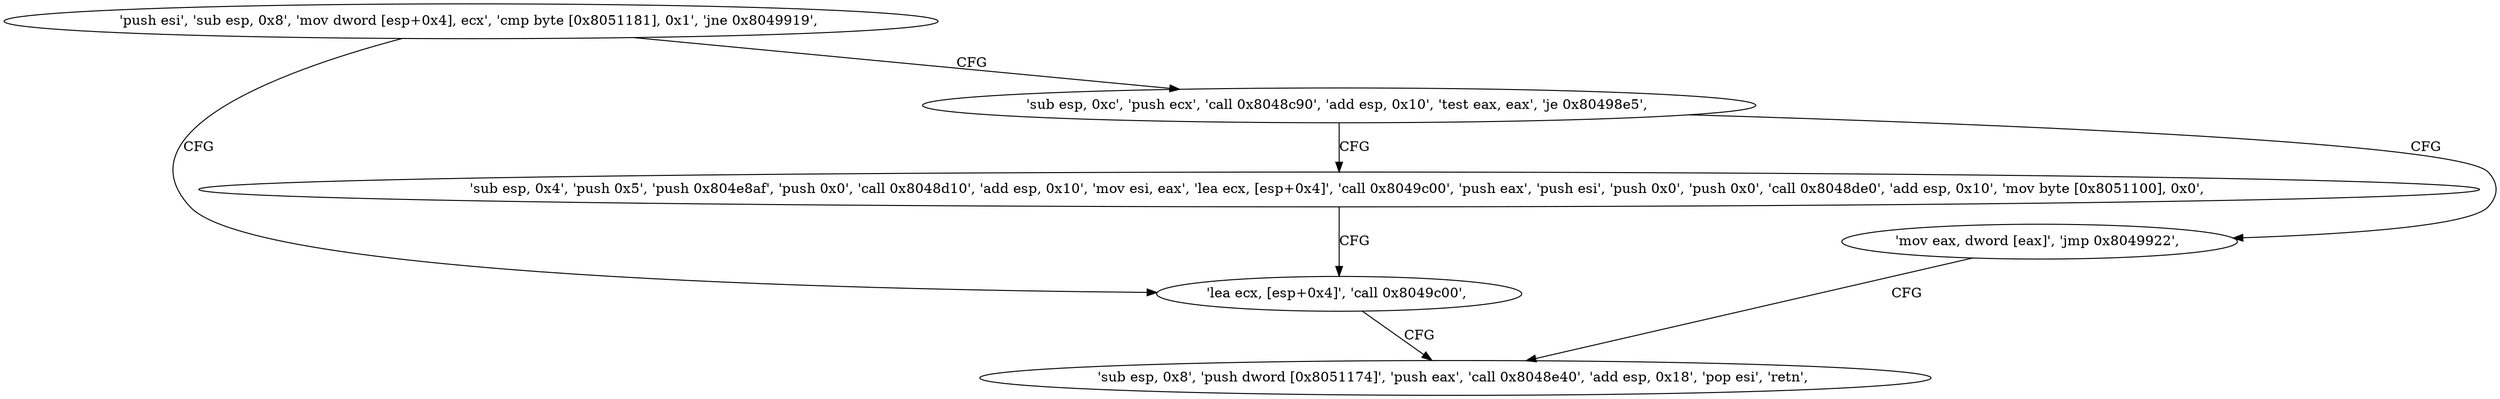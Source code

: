digraph "func" {
"134518976" [label = "'push esi', 'sub esp, 0x8', 'mov dword [esp+0x4], ecx', 'cmp byte [0x8051181], 0x1', 'jne 0x8049919', " ]
"134519065" [label = "'lea ecx, [esp+0x4]', 'call 0x8049c00', " ]
"134518993" [label = "'sub esp, 0xc', 'push ecx', 'call 0x8048c90', 'add esp, 0x10', 'test eax, eax', 'je 0x80498e5', " ]
"134519074" [label = "'sub esp, 0x8', 'push dword [0x8051174]', 'push eax', 'call 0x8048e40', 'add esp, 0x18', 'pop esi', 'retn', " ]
"134519013" [label = "'sub esp, 0x4', 'push 0x5', 'push 0x804e8af', 'push 0x0', 'call 0x8048d10', 'add esp, 0x10', 'mov esi, eax', 'lea ecx, [esp+0x4]', 'call 0x8049c00', 'push eax', 'push esi', 'push 0x0', 'push 0x0', 'call 0x8048de0', 'add esp, 0x10', 'mov byte [0x8051100], 0x0', " ]
"134519009" [label = "'mov eax, dword [eax]', 'jmp 0x8049922', " ]
"134518976" -> "134519065" [ label = "CFG" ]
"134518976" -> "134518993" [ label = "CFG" ]
"134519065" -> "134519074" [ label = "CFG" ]
"134518993" -> "134519013" [ label = "CFG" ]
"134518993" -> "134519009" [ label = "CFG" ]
"134519013" -> "134519065" [ label = "CFG" ]
"134519009" -> "134519074" [ label = "CFG" ]
}
